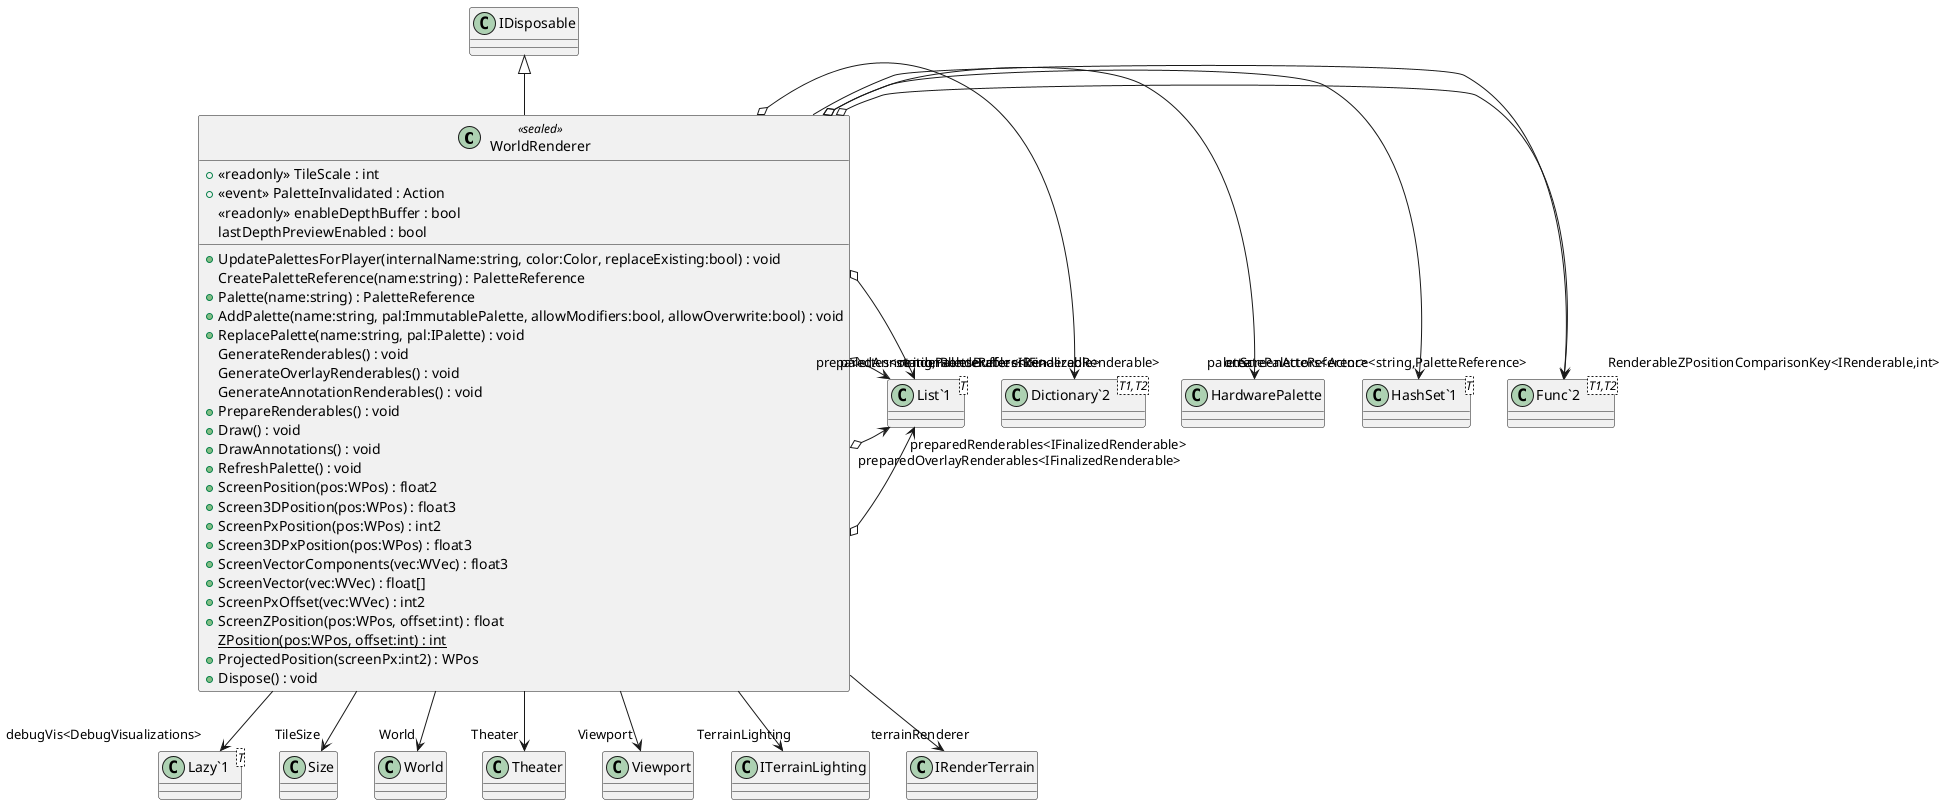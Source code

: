 @startuml
class WorldRenderer <<sealed>> {
    + <<readonly>> TileScale : int
    +  <<event>> PaletteInvalidated : Action 
    <<readonly>> enableDepthBuffer : bool
    lastDepthPreviewEnabled : bool
    + UpdatePalettesForPlayer(internalName:string, color:Color, replaceExisting:bool) : void
    CreatePaletteReference(name:string) : PaletteReference
    + Palette(name:string) : PaletteReference
    + AddPalette(name:string, pal:ImmutablePalette, allowModifiers:bool, allowOverwrite:bool) : void
    + ReplacePalette(name:string, pal:IPalette) : void
    GenerateRenderables() : void
    GenerateOverlayRenderables() : void
    GenerateAnnotationRenderables() : void
    + PrepareRenderables() : void
    + Draw() : void
    + DrawAnnotations() : void
    + RefreshPalette() : void
    + ScreenPosition(pos:WPos) : float2
    + Screen3DPosition(pos:WPos) : float3
    + ScreenPxPosition(pos:WPos) : int2
    + Screen3DPxPosition(pos:WPos) : float3
    + ScreenVectorComponents(vec:WVec) : float3
    + ScreenVector(vec:WVec) : float[]
    + ScreenPxOffset(vec:WVec) : int2
    + ScreenZPosition(pos:WPos, offset:int) : float
    {static} ZPosition(pos:WPos, offset:int) : int
    + ProjectedPosition(screenPx:int2) : WPos
    + Dispose() : void
}
class "Func`2"<T1,T2> {
}
class "HashSet`1"<T> {
}
class "Dictionary`2"<T1,T2> {
}
class "Lazy`1"<T> {
}
class "List`1"<T> {
}
IDisposable <|-- WorldRenderer
WorldRenderer o-> "RenderableZPositionComparisonKey<IRenderable,int>" "Func`2"
WorldRenderer --> "TileSize" Size
WorldRenderer --> "World" World
WorldRenderer --> "Theater" Theater
WorldRenderer --> "Viewport" Viewport
WorldRenderer --> "TerrainLighting" ITerrainLighting
WorldRenderer o-> "onScreenActors<Actor>" "HashSet`1"
WorldRenderer o-> "palette" HardwarePalette
WorldRenderer o-> "palettes<string,PaletteReference>" "Dictionary`2"
WorldRenderer --> "terrainRenderer" IRenderTerrain
WorldRenderer --> "debugVis<DebugVisualizations>" "Lazy`1"
WorldRenderer --> "createPaletteReference<string,PaletteReference>" "Func`2"
WorldRenderer o-> "preparedRenderables<IFinalizedRenderable>" "List`1"
WorldRenderer o-> "preparedOverlayRenderables<IFinalizedRenderable>" "List`1"
WorldRenderer o-> "preparedAnnotationRenderables<IFinalizedRenderable>" "List`1"
WorldRenderer o-> "renderablesBuffer<IRenderable>" "List`1"
@enduml
